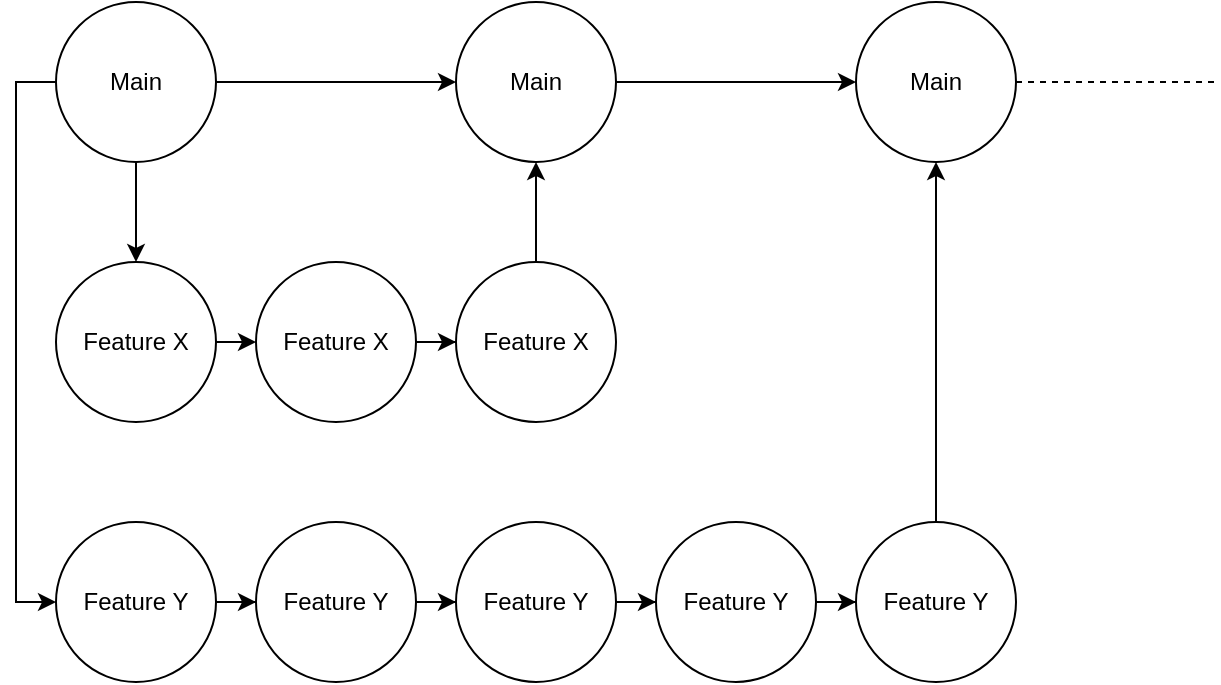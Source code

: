 <mxfile version="21.1.7" type="device">
  <diagram name="Seite-1" id="20AE-ToJmvVzy0PC62Jq">
    <mxGraphModel dx="988" dy="530" grid="1" gridSize="10" guides="1" tooltips="1" connect="1" arrows="1" fold="1" page="1" pageScale="1" pageWidth="827" pageHeight="1169" math="0" shadow="0">
      <root>
        <mxCell id="0" />
        <mxCell id="1" parent="0" />
        <mxCell id="Y5aSUtLSCVKSuPhp1e1a-12" style="edgeStyle=orthogonalEdgeStyle;rounded=0;orthogonalLoop=1;jettySize=auto;html=1;entryX=0.5;entryY=0;entryDx=0;entryDy=0;" parent="1" source="Y5aSUtLSCVKSuPhp1e1a-6" target="Y5aSUtLSCVKSuPhp1e1a-10" edge="1">
          <mxGeometry relative="1" as="geometry" />
        </mxCell>
        <mxCell id="Y5aSUtLSCVKSuPhp1e1a-26" style="edgeStyle=orthogonalEdgeStyle;rounded=0;orthogonalLoop=1;jettySize=auto;html=1;entryX=0;entryY=0.5;entryDx=0;entryDy=0;" parent="1" source="Y5aSUtLSCVKSuPhp1e1a-6" target="Y5aSUtLSCVKSuPhp1e1a-25" edge="1">
          <mxGeometry relative="1" as="geometry">
            <Array as="points">
              <mxPoint x="30" y="180" />
              <mxPoint x="30" y="440" />
            </Array>
          </mxGeometry>
        </mxCell>
        <mxCell id="Y5aSUtLSCVKSuPhp1e1a-36" style="edgeStyle=orthogonalEdgeStyle;rounded=0;orthogonalLoop=1;jettySize=auto;html=1;entryX=0;entryY=0.5;entryDx=0;entryDy=0;" parent="1" source="Y5aSUtLSCVKSuPhp1e1a-6" target="Y5aSUtLSCVKSuPhp1e1a-19" edge="1">
          <mxGeometry relative="1" as="geometry" />
        </mxCell>
        <mxCell id="Y5aSUtLSCVKSuPhp1e1a-6" value="&lt;div&gt;Main&lt;/div&gt;" style="ellipse;whiteSpace=wrap;html=1;aspect=fixed;" parent="1" vertex="1">
          <mxGeometry x="50" y="140" width="80" height="80" as="geometry" />
        </mxCell>
        <mxCell id="Y5aSUtLSCVKSuPhp1e1a-13" style="edgeStyle=orthogonalEdgeStyle;rounded=0;orthogonalLoop=1;jettySize=auto;html=1;" parent="1" source="Y5aSUtLSCVKSuPhp1e1a-10" edge="1">
          <mxGeometry relative="1" as="geometry">
            <mxPoint x="150" y="310" as="targetPoint" />
          </mxGeometry>
        </mxCell>
        <mxCell id="Y5aSUtLSCVKSuPhp1e1a-10" value="Feature X" style="ellipse;whiteSpace=wrap;html=1;aspect=fixed;" parent="1" vertex="1">
          <mxGeometry x="50" y="270" width="80" height="80" as="geometry" />
        </mxCell>
        <mxCell id="Y5aSUtLSCVKSuPhp1e1a-17" style="edgeStyle=orthogonalEdgeStyle;rounded=0;orthogonalLoop=1;jettySize=auto;html=1;entryX=0;entryY=0.5;entryDx=0;entryDy=0;" parent="1" source="Y5aSUtLSCVKSuPhp1e1a-14" target="Y5aSUtLSCVKSuPhp1e1a-15" edge="1">
          <mxGeometry relative="1" as="geometry" />
        </mxCell>
        <mxCell id="Y5aSUtLSCVKSuPhp1e1a-14" value="Feature X" style="ellipse;whiteSpace=wrap;html=1;aspect=fixed;" parent="1" vertex="1">
          <mxGeometry x="150" y="270" width="80" height="80" as="geometry" />
        </mxCell>
        <mxCell id="Y5aSUtLSCVKSuPhp1e1a-21" style="edgeStyle=orthogonalEdgeStyle;rounded=0;orthogonalLoop=1;jettySize=auto;html=1;entryX=0.5;entryY=1;entryDx=0;entryDy=0;" parent="1" source="Y5aSUtLSCVKSuPhp1e1a-15" target="Y5aSUtLSCVKSuPhp1e1a-19" edge="1">
          <mxGeometry relative="1" as="geometry" />
        </mxCell>
        <mxCell id="Y5aSUtLSCVKSuPhp1e1a-15" value="Feature X" style="ellipse;whiteSpace=wrap;html=1;aspect=fixed;" parent="1" vertex="1">
          <mxGeometry x="250" y="270" width="80" height="80" as="geometry" />
        </mxCell>
        <mxCell id="Y5aSUtLSCVKSuPhp1e1a-39" style="edgeStyle=orthogonalEdgeStyle;rounded=0;orthogonalLoop=1;jettySize=auto;html=1;entryX=0;entryY=0.5;entryDx=0;entryDy=0;" parent="1" source="Y5aSUtLSCVKSuPhp1e1a-19" target="Y5aSUtLSCVKSuPhp1e1a-37" edge="1">
          <mxGeometry relative="1" as="geometry" />
        </mxCell>
        <mxCell id="Y5aSUtLSCVKSuPhp1e1a-19" value="Main" style="ellipse;whiteSpace=wrap;html=1;aspect=fixed;" parent="1" vertex="1">
          <mxGeometry x="250" y="140" width="80" height="80" as="geometry" />
        </mxCell>
        <mxCell id="Y5aSUtLSCVKSuPhp1e1a-30" style="edgeStyle=orthogonalEdgeStyle;rounded=0;orthogonalLoop=1;jettySize=auto;html=1;entryX=0;entryY=0.5;entryDx=0;entryDy=0;" parent="1" source="Y5aSUtLSCVKSuPhp1e1a-25" target="Y5aSUtLSCVKSuPhp1e1a-28" edge="1">
          <mxGeometry relative="1" as="geometry" />
        </mxCell>
        <mxCell id="Y5aSUtLSCVKSuPhp1e1a-25" value="&lt;div&gt;Feature Y&lt;/div&gt;" style="ellipse;whiteSpace=wrap;html=1;aspect=fixed;" parent="1" vertex="1">
          <mxGeometry x="50" y="400" width="80" height="80" as="geometry" />
        </mxCell>
        <mxCell id="Y5aSUtLSCVKSuPhp1e1a-31" style="edgeStyle=orthogonalEdgeStyle;rounded=0;orthogonalLoop=1;jettySize=auto;html=1;entryX=0;entryY=0.5;entryDx=0;entryDy=0;" parent="1" source="Y5aSUtLSCVKSuPhp1e1a-28" target="Y5aSUtLSCVKSuPhp1e1a-29" edge="1">
          <mxGeometry relative="1" as="geometry" />
        </mxCell>
        <mxCell id="Y5aSUtLSCVKSuPhp1e1a-28" value="&lt;div&gt;Feature Y&lt;/div&gt;" style="ellipse;whiteSpace=wrap;html=1;aspect=fixed;" parent="1" vertex="1">
          <mxGeometry x="150" y="400" width="80" height="80" as="geometry" />
        </mxCell>
        <mxCell id="Y5aSUtLSCVKSuPhp1e1a-33" style="edgeStyle=orthogonalEdgeStyle;rounded=0;orthogonalLoop=1;jettySize=auto;html=1;entryX=0;entryY=0.5;entryDx=0;entryDy=0;" parent="1" source="Y5aSUtLSCVKSuPhp1e1a-29" target="Y5aSUtLSCVKSuPhp1e1a-32" edge="1">
          <mxGeometry relative="1" as="geometry" />
        </mxCell>
        <mxCell id="Y5aSUtLSCVKSuPhp1e1a-29" value="&lt;div&gt;Feature Y&lt;/div&gt;" style="ellipse;whiteSpace=wrap;html=1;aspect=fixed;" parent="1" vertex="1">
          <mxGeometry x="250" y="400" width="80" height="80" as="geometry" />
        </mxCell>
        <mxCell id="Y5aSUtLSCVKSuPhp1e1a-35" style="edgeStyle=orthogonalEdgeStyle;rounded=0;orthogonalLoop=1;jettySize=auto;html=1;entryX=0;entryY=0.5;entryDx=0;entryDy=0;" parent="1" source="Y5aSUtLSCVKSuPhp1e1a-32" target="Y5aSUtLSCVKSuPhp1e1a-34" edge="1">
          <mxGeometry relative="1" as="geometry" />
        </mxCell>
        <mxCell id="Y5aSUtLSCVKSuPhp1e1a-32" value="&lt;div&gt;Feature Y&lt;/div&gt;" style="ellipse;whiteSpace=wrap;html=1;aspect=fixed;" parent="1" vertex="1">
          <mxGeometry x="350" y="400" width="80" height="80" as="geometry" />
        </mxCell>
        <mxCell id="Y5aSUtLSCVKSuPhp1e1a-38" style="edgeStyle=orthogonalEdgeStyle;rounded=0;orthogonalLoop=1;jettySize=auto;html=1;entryX=0.5;entryY=1;entryDx=0;entryDy=0;" parent="1" source="Y5aSUtLSCVKSuPhp1e1a-34" target="Y5aSUtLSCVKSuPhp1e1a-37" edge="1">
          <mxGeometry relative="1" as="geometry" />
        </mxCell>
        <mxCell id="Y5aSUtLSCVKSuPhp1e1a-34" value="&lt;div&gt;Feature Y&lt;/div&gt;" style="ellipse;whiteSpace=wrap;html=1;aspect=fixed;" parent="1" vertex="1">
          <mxGeometry x="450" y="400" width="80" height="80" as="geometry" />
        </mxCell>
        <mxCell id="2tUjp7Y4TNwoITZkwR7G-1" style="edgeStyle=orthogonalEdgeStyle;rounded=0;orthogonalLoop=1;jettySize=auto;html=1;dashed=1;endArrow=none;endFill=0;" edge="1" parent="1" source="Y5aSUtLSCVKSuPhp1e1a-37">
          <mxGeometry relative="1" as="geometry">
            <mxPoint x="630" y="180" as="targetPoint" />
          </mxGeometry>
        </mxCell>
        <mxCell id="Y5aSUtLSCVKSuPhp1e1a-37" value="Main" style="ellipse;whiteSpace=wrap;html=1;aspect=fixed;" parent="1" vertex="1">
          <mxGeometry x="450" y="140" width="80" height="80" as="geometry" />
        </mxCell>
      </root>
    </mxGraphModel>
  </diagram>
</mxfile>

